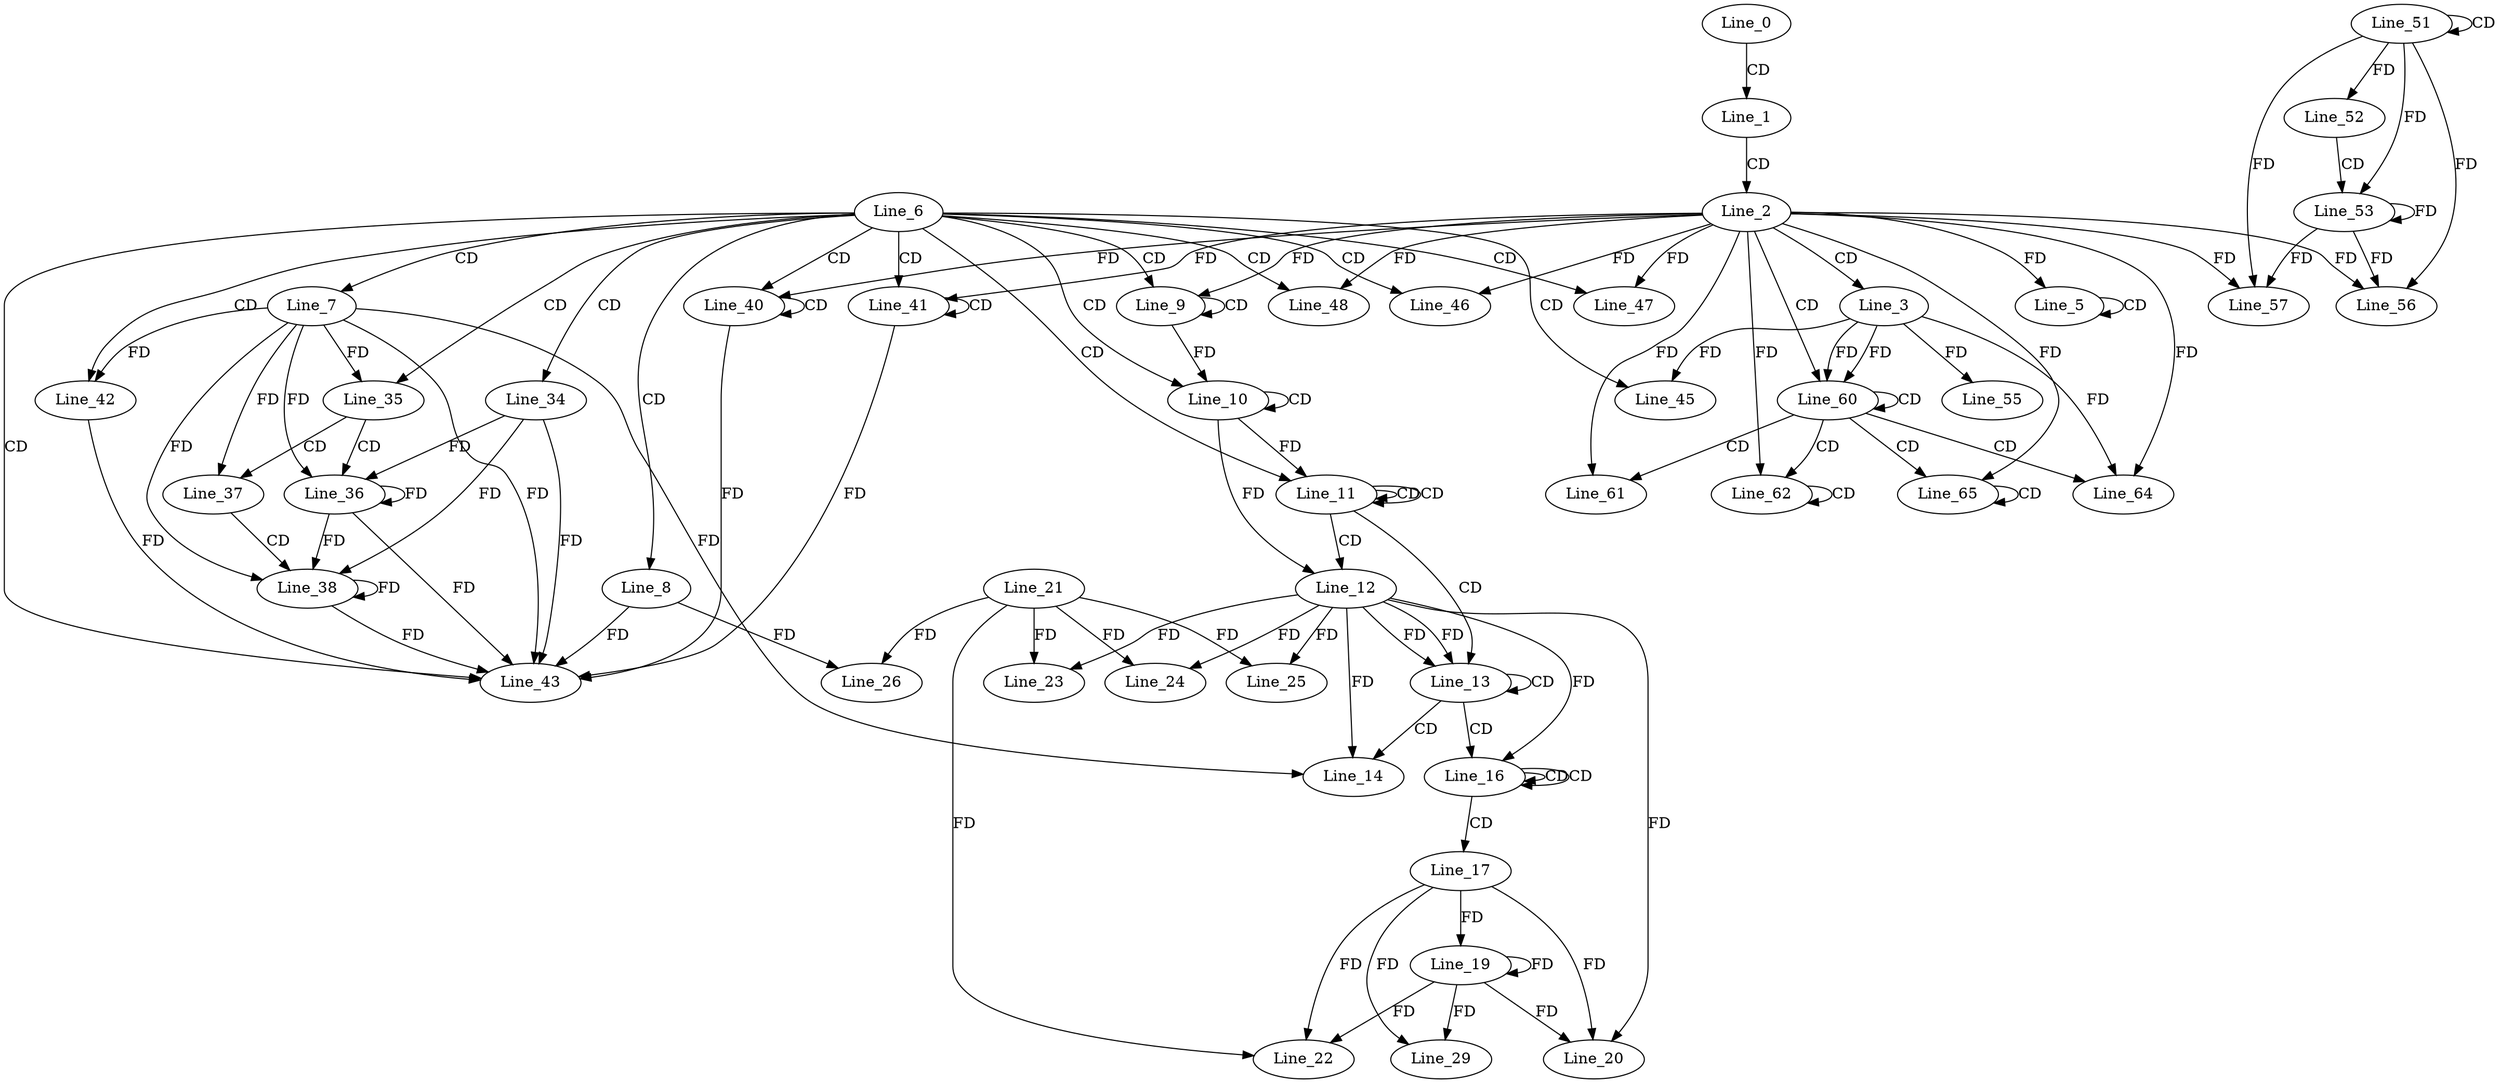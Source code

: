 digraph G {
  Line_0;
  Line_1;
  Line_2;
  Line_3;
  Line_5;
  Line_5;
  Line_6;
  Line_7;
  Line_8;
  Line_9;
  Line_9;
  Line_10;
  Line_10;
  Line_11;
  Line_11;
  Line_12;
  Line_12;
  Line_13;
  Line_13;
  Line_14;
  Line_14;
  Line_14;
  Line_16;
  Line_16;
  Line_16;
  Line_16;
  Line_17;
  Line_19;
  Line_20;
  Line_20;
  Line_21;
  Line_22;
  Line_22;
  Line_23;
  Line_23;
  Line_24;
  Line_24;
  Line_25;
  Line_25;
  Line_26;
  Line_29;
  Line_34;
  Line_35;
  Line_35;
  Line_36;
  Line_36;
  Line_37;
  Line_37;
  Line_38;
  Line_38;
  Line_40;
  Line_40;
  Line_41;
  Line_41;
  Line_42;
  Line_42;
  Line_43;
  Line_43;
  Line_43;
  Line_43;
  Line_43;
  Line_43;
  Line_43;
  Line_43;
  Line_45;
  Line_46;
  Line_47;
  Line_48;
  Line_51;
  Line_51;
  Line_52;
  Line_53;
  Line_55;
  Line_56;
  Line_57;
  Line_60;
  Line_60;
  Line_61;
  Line_62;
  Line_62;
  Line_64;
  Line_65;
  Line_65;
  Line_0 -> Line_1 [ label="CD" ];
  Line_1 -> Line_2 [ label="CD" ];
  Line_2 -> Line_3 [ label="CD" ];
  Line_5 -> Line_5 [ label="CD" ];
  Line_2 -> Line_5 [ label="FD" ];
  Line_6 -> Line_7 [ label="CD" ];
  Line_6 -> Line_8 [ label="CD" ];
  Line_6 -> Line_9 [ label="CD" ];
  Line_9 -> Line_9 [ label="CD" ];
  Line_2 -> Line_9 [ label="FD" ];
  Line_6 -> Line_10 [ label="CD" ];
  Line_10 -> Line_10 [ label="CD" ];
  Line_9 -> Line_10 [ label="FD" ];
  Line_6 -> Line_11 [ label="CD" ];
  Line_11 -> Line_11 [ label="CD" ];
  Line_11 -> Line_11 [ label="CD" ];
  Line_10 -> Line_11 [ label="FD" ];
  Line_11 -> Line_12 [ label="CD" ];
  Line_10 -> Line_12 [ label="FD" ];
  Line_11 -> Line_13 [ label="CD" ];
  Line_12 -> Line_13 [ label="FD" ];
  Line_13 -> Line_13 [ label="CD" ];
  Line_12 -> Line_13 [ label="FD" ];
  Line_13 -> Line_14 [ label="CD" ];
  Line_7 -> Line_14 [ label="FD" ];
  Line_12 -> Line_14 [ label="FD" ];
  Line_13 -> Line_16 [ label="CD" ];
  Line_16 -> Line_16 [ label="CD" ];
  Line_16 -> Line_16 [ label="CD" ];
  Line_12 -> Line_16 [ label="FD" ];
  Line_16 -> Line_17 [ label="CD" ];
  Line_17 -> Line_19 [ label="FD" ];
  Line_19 -> Line_19 [ label="FD" ];
  Line_17 -> Line_20 [ label="FD" ];
  Line_19 -> Line_20 [ label="FD" ];
  Line_12 -> Line_20 [ label="FD" ];
  Line_21 -> Line_22 [ label="FD" ];
  Line_17 -> Line_22 [ label="FD" ];
  Line_19 -> Line_22 [ label="FD" ];
  Line_21 -> Line_23 [ label="FD" ];
  Line_12 -> Line_23 [ label="FD" ];
  Line_21 -> Line_24 [ label="FD" ];
  Line_12 -> Line_24 [ label="FD" ];
  Line_21 -> Line_25 [ label="FD" ];
  Line_12 -> Line_25 [ label="FD" ];
  Line_8 -> Line_26 [ label="FD" ];
  Line_21 -> Line_26 [ label="FD" ];
  Line_17 -> Line_29 [ label="FD" ];
  Line_19 -> Line_29 [ label="FD" ];
  Line_6 -> Line_34 [ label="CD" ];
  Line_6 -> Line_35 [ label="CD" ];
  Line_7 -> Line_35 [ label="FD" ];
  Line_35 -> Line_36 [ label="CD" ];
  Line_34 -> Line_36 [ label="FD" ];
  Line_36 -> Line_36 [ label="FD" ];
  Line_7 -> Line_36 [ label="FD" ];
  Line_35 -> Line_37 [ label="CD" ];
  Line_7 -> Line_37 [ label="FD" ];
  Line_37 -> Line_38 [ label="CD" ];
  Line_34 -> Line_38 [ label="FD" ];
  Line_36 -> Line_38 [ label="FD" ];
  Line_38 -> Line_38 [ label="FD" ];
  Line_7 -> Line_38 [ label="FD" ];
  Line_6 -> Line_40 [ label="CD" ];
  Line_40 -> Line_40 [ label="CD" ];
  Line_2 -> Line_40 [ label="FD" ];
  Line_6 -> Line_41 [ label="CD" ];
  Line_41 -> Line_41 [ label="CD" ];
  Line_2 -> Line_41 [ label="FD" ];
  Line_6 -> Line_42 [ label="CD" ];
  Line_7 -> Line_42 [ label="FD" ];
  Line_6 -> Line_43 [ label="CD" ];
  Line_41 -> Line_43 [ label="FD" ];
  Line_42 -> Line_43 [ label="FD" ];
  Line_34 -> Line_43 [ label="FD" ];
  Line_36 -> Line_43 [ label="FD" ];
  Line_38 -> Line_43 [ label="FD" ];
  Line_8 -> Line_43 [ label="FD" ];
  Line_7 -> Line_43 [ label="FD" ];
  Line_40 -> Line_43 [ label="FD" ];
  Line_6 -> Line_45 [ label="CD" ];
  Line_3 -> Line_45 [ label="FD" ];
  Line_6 -> Line_46 [ label="CD" ];
  Line_2 -> Line_46 [ label="FD" ];
  Line_6 -> Line_47 [ label="CD" ];
  Line_2 -> Line_47 [ label="FD" ];
  Line_6 -> Line_48 [ label="CD" ];
  Line_2 -> Line_48 [ label="FD" ];
  Line_51 -> Line_51 [ label="CD" ];
  Line_51 -> Line_52 [ label="FD" ];
  Line_52 -> Line_53 [ label="CD" ];
  Line_51 -> Line_53 [ label="FD" ];
  Line_53 -> Line_53 [ label="FD" ];
  Line_3 -> Line_55 [ label="FD" ];
  Line_2 -> Line_56 [ label="FD" ];
  Line_51 -> Line_56 [ label="FD" ];
  Line_53 -> Line_56 [ label="FD" ];
  Line_2 -> Line_57 [ label="FD" ];
  Line_51 -> Line_57 [ label="FD" ];
  Line_53 -> Line_57 [ label="FD" ];
  Line_2 -> Line_60 [ label="CD" ];
  Line_3 -> Line_60 [ label="FD" ];
  Line_60 -> Line_60 [ label="CD" ];
  Line_3 -> Line_60 [ label="FD" ];
  Line_60 -> Line_61 [ label="CD" ];
  Line_2 -> Line_61 [ label="FD" ];
  Line_60 -> Line_62 [ label="CD" ];
  Line_62 -> Line_62 [ label="CD" ];
  Line_2 -> Line_62 [ label="FD" ];
  Line_60 -> Line_64 [ label="CD" ];
  Line_2 -> Line_64 [ label="FD" ];
  Line_3 -> Line_64 [ label="FD" ];
  Line_60 -> Line_65 [ label="CD" ];
  Line_65 -> Line_65 [ label="CD" ];
  Line_2 -> Line_65 [ label="FD" ];
}
